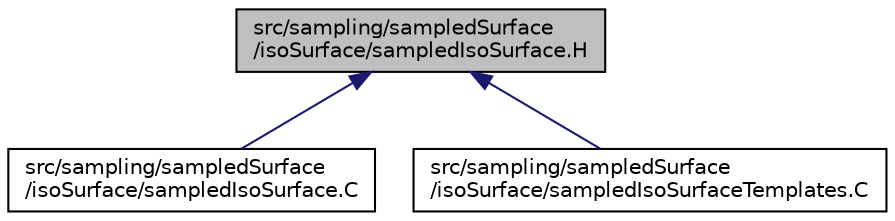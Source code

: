 digraph "src/sampling/sampledSurface/isoSurface/sampledIsoSurface.H"
{
  bgcolor="transparent";
  edge [fontname="Helvetica",fontsize="10",labelfontname="Helvetica",labelfontsize="10"];
  node [fontname="Helvetica",fontsize="10",shape=record];
  Node1 [label="src/sampling/sampledSurface\l/isoSurface/sampledIsoSurface.H",height=0.2,width=0.4,color="black", fillcolor="grey75", style="filled", fontcolor="black"];
  Node1 -> Node2 [dir="back",color="midnightblue",fontsize="10",style="solid",fontname="Helvetica"];
  Node2 [label="src/sampling/sampledSurface\l/isoSurface/sampledIsoSurface.C",height=0.2,width=0.4,color="black",URL="$a09951.html"];
  Node1 -> Node3 [dir="back",color="midnightblue",fontsize="10",style="solid",fontname="Helvetica"];
  Node3 [label="src/sampling/sampledSurface\l/isoSurface/sampledIsoSurfaceTemplates.C",height=0.2,width=0.4,color="black",URL="$a09956.html"];
}
